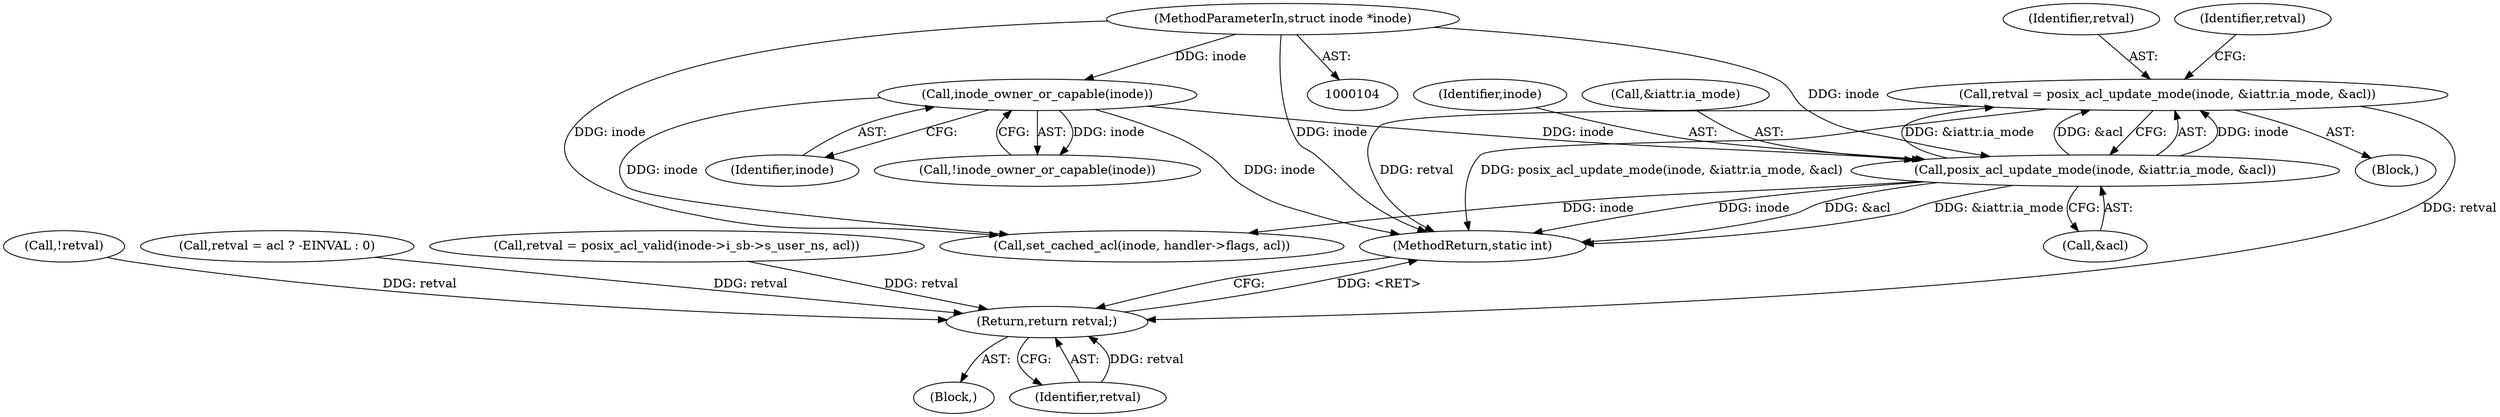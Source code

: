 digraph "0_linux_073931017b49d9458aa351605b43a7e34598caef@API" {
"1000198" [label="(Call,retval = posix_acl_update_mode(inode, &iattr.ia_mode, &acl))"];
"1000200" [label="(Call,posix_acl_update_mode(inode, &iattr.ia_mode, &acl))"];
"1000147" [label="(Call,inode_owner_or_capable(inode))"];
"1000107" [label="(MethodParameterIn,struct inode *inode)"];
"1000272" [label="(Return,return retval;)"];
"1000201" [label="(Identifier,inode)"];
"1000148" [label="(Identifier,inode)"];
"1000274" [label="(MethodReturn,static int)"];
"1000261" [label="(Call,!retval)"];
"1000112" [label="(Block,)"];
"1000196" [label="(Block,)"];
"1000206" [label="(Call,&acl)"];
"1000202" [label="(Call,&iattr.ia_mode)"];
"1000239" [label="(Call,retval = acl ? -EINVAL : 0)"];
"1000209" [label="(Identifier,retval)"];
"1000200" [label="(Call,posix_acl_update_mode(inode, &iattr.ia_mode, &acl))"];
"1000272" [label="(Return,return retval;)"];
"1000107" [label="(MethodParameterIn,struct inode *inode)"];
"1000199" [label="(Identifier,retval)"];
"1000146" [label="(Call,!inode_owner_or_capable(inode))"];
"1000198" [label="(Call,retval = posix_acl_update_mode(inode, &iattr.ia_mode, &acl))"];
"1000273" [label="(Identifier,retval)"];
"1000263" [label="(Call,set_cached_acl(inode, handler->flags, acl))"];
"1000147" [label="(Call,inode_owner_or_capable(inode))"];
"1000172" [label="(Call,retval = posix_acl_valid(inode->i_sb->s_user_ns, acl))"];
"1000198" -> "1000196"  [label="AST: "];
"1000198" -> "1000200"  [label="CFG: "];
"1000199" -> "1000198"  [label="AST: "];
"1000200" -> "1000198"  [label="AST: "];
"1000209" -> "1000198"  [label="CFG: "];
"1000198" -> "1000274"  [label="DDG: retval"];
"1000198" -> "1000274"  [label="DDG: posix_acl_update_mode(inode, &iattr.ia_mode, &acl)"];
"1000200" -> "1000198"  [label="DDG: inode"];
"1000200" -> "1000198"  [label="DDG: &iattr.ia_mode"];
"1000200" -> "1000198"  [label="DDG: &acl"];
"1000198" -> "1000272"  [label="DDG: retval"];
"1000200" -> "1000206"  [label="CFG: "];
"1000201" -> "1000200"  [label="AST: "];
"1000202" -> "1000200"  [label="AST: "];
"1000206" -> "1000200"  [label="AST: "];
"1000200" -> "1000274"  [label="DDG: inode"];
"1000200" -> "1000274"  [label="DDG: &acl"];
"1000200" -> "1000274"  [label="DDG: &iattr.ia_mode"];
"1000147" -> "1000200"  [label="DDG: inode"];
"1000107" -> "1000200"  [label="DDG: inode"];
"1000200" -> "1000263"  [label="DDG: inode"];
"1000147" -> "1000146"  [label="AST: "];
"1000147" -> "1000148"  [label="CFG: "];
"1000148" -> "1000147"  [label="AST: "];
"1000146" -> "1000147"  [label="CFG: "];
"1000147" -> "1000274"  [label="DDG: inode"];
"1000147" -> "1000146"  [label="DDG: inode"];
"1000107" -> "1000147"  [label="DDG: inode"];
"1000147" -> "1000263"  [label="DDG: inode"];
"1000107" -> "1000104"  [label="AST: "];
"1000107" -> "1000274"  [label="DDG: inode"];
"1000107" -> "1000263"  [label="DDG: inode"];
"1000272" -> "1000112"  [label="AST: "];
"1000272" -> "1000273"  [label="CFG: "];
"1000273" -> "1000272"  [label="AST: "];
"1000274" -> "1000272"  [label="CFG: "];
"1000272" -> "1000274"  [label="DDG: <RET>"];
"1000273" -> "1000272"  [label="DDG: retval"];
"1000239" -> "1000272"  [label="DDG: retval"];
"1000261" -> "1000272"  [label="DDG: retval"];
"1000172" -> "1000272"  [label="DDG: retval"];
}
